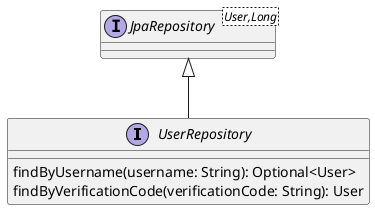@startuml
interface UserRepository [[java:edu.sru.thangiah.repository.UserRepository]] {
	findByUsername(username: String): Optional<User>
	findByVerificationCode(verificationCode: String): User
}
interface "JpaRepository<User,Long>" as JpaRepository_User_Long_ {
}
JpaRepository_User_Long_ <|-- UserRepository
@enduml